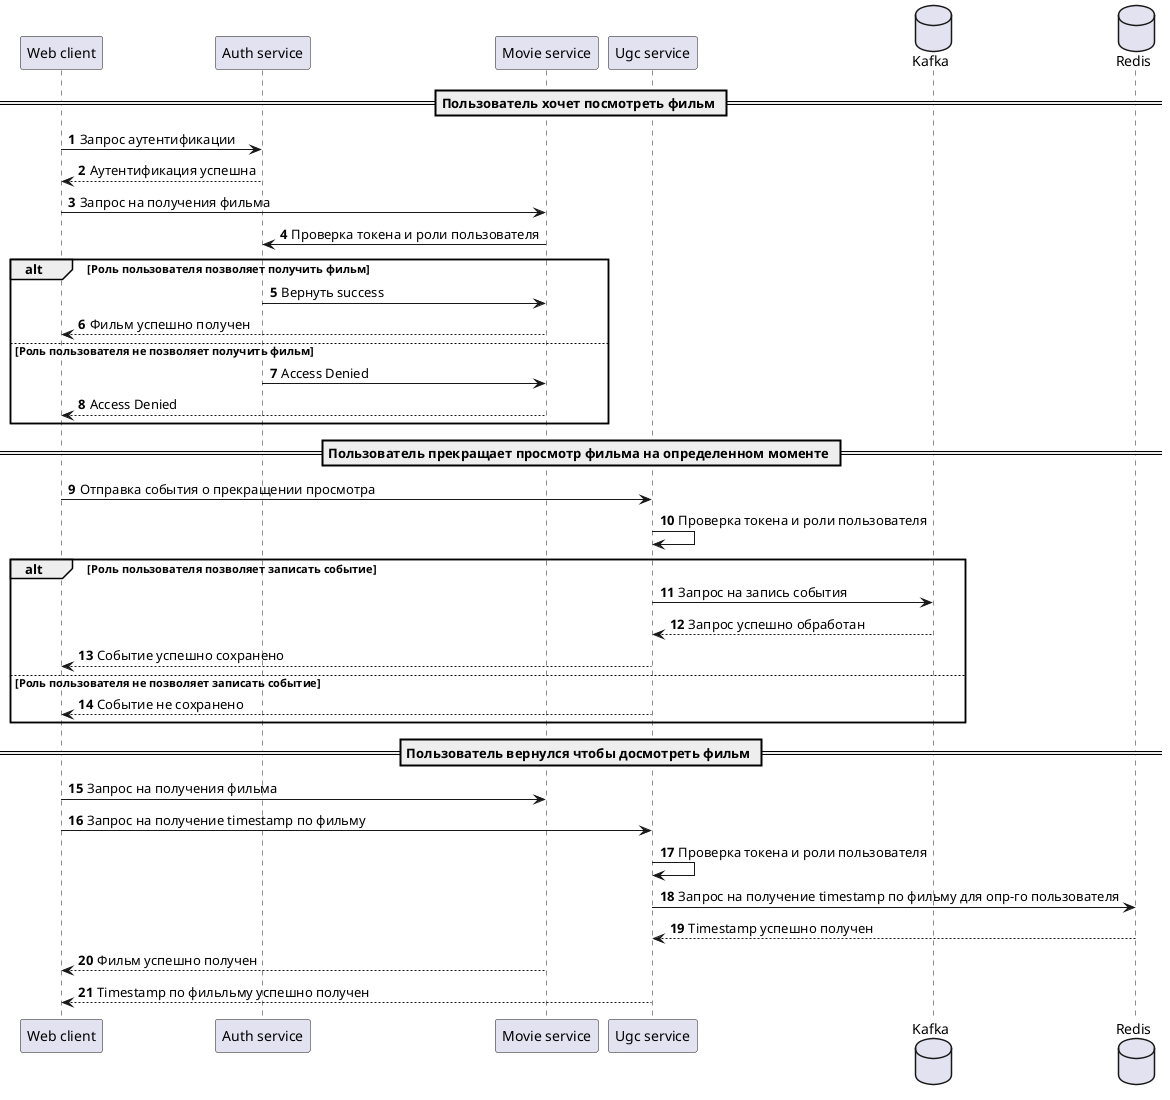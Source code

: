 @startuml
autonumber

participant "Web client" as user
participant "Auth service" as auth
participant "Movie service" as movie
participant "Ugc service" as ugc
database "Kafka" as kafka
database "Redis" as redis

== Пользователь хочет посмотреть фильм ==

user -> auth: Запрос аутентификации
auth --> user: Аутентификация успешна

user -> movie: Запрос на получения фильма
movie -> auth: Проверка токена и роли пользователя
alt Роль пользователя позволяет получить фильм
    auth -> movie: Вернуть success
    movie --> user: Фильм успешно получен
else Роль пользователя не позволяет получить фильм
    auth -> movie: Access Denied
    movie --> user: Access Denied
end

== Пользователь прекращает просмотр фильма на определенном моменте ==

user -> ugc: Отправка события о прекращении просмотра
ugc -> ugc: Проверка токена и роли пользователя

alt Роль пользователя позволяет записать событие
    ugc -> kafka: Запрос на запись события
    kafka --> ugc: Запрос успешно обработан
    ugc --> user: Событие успешно сохранено
else Роль пользователя не позволяет записать событие
    ugc --> user: Событие не сохранено
end

== Пользователь вернулся чтобы досмотреть фильм ==

user -> movie: Запрос на получения фильма
user -> ugc: Запрос на получение timestamp по фильму
ugc -> ugc: Проверка токена и роли пользователя
ugc -> redis: Запрос на получение timestamp по фильму для опр-го пользователя
redis --> ugc: Timestamp успешно получен

movie --> user: Фильм успешно получен
ugc --> user: Timestamp по фильльму успешно получен

@enduml